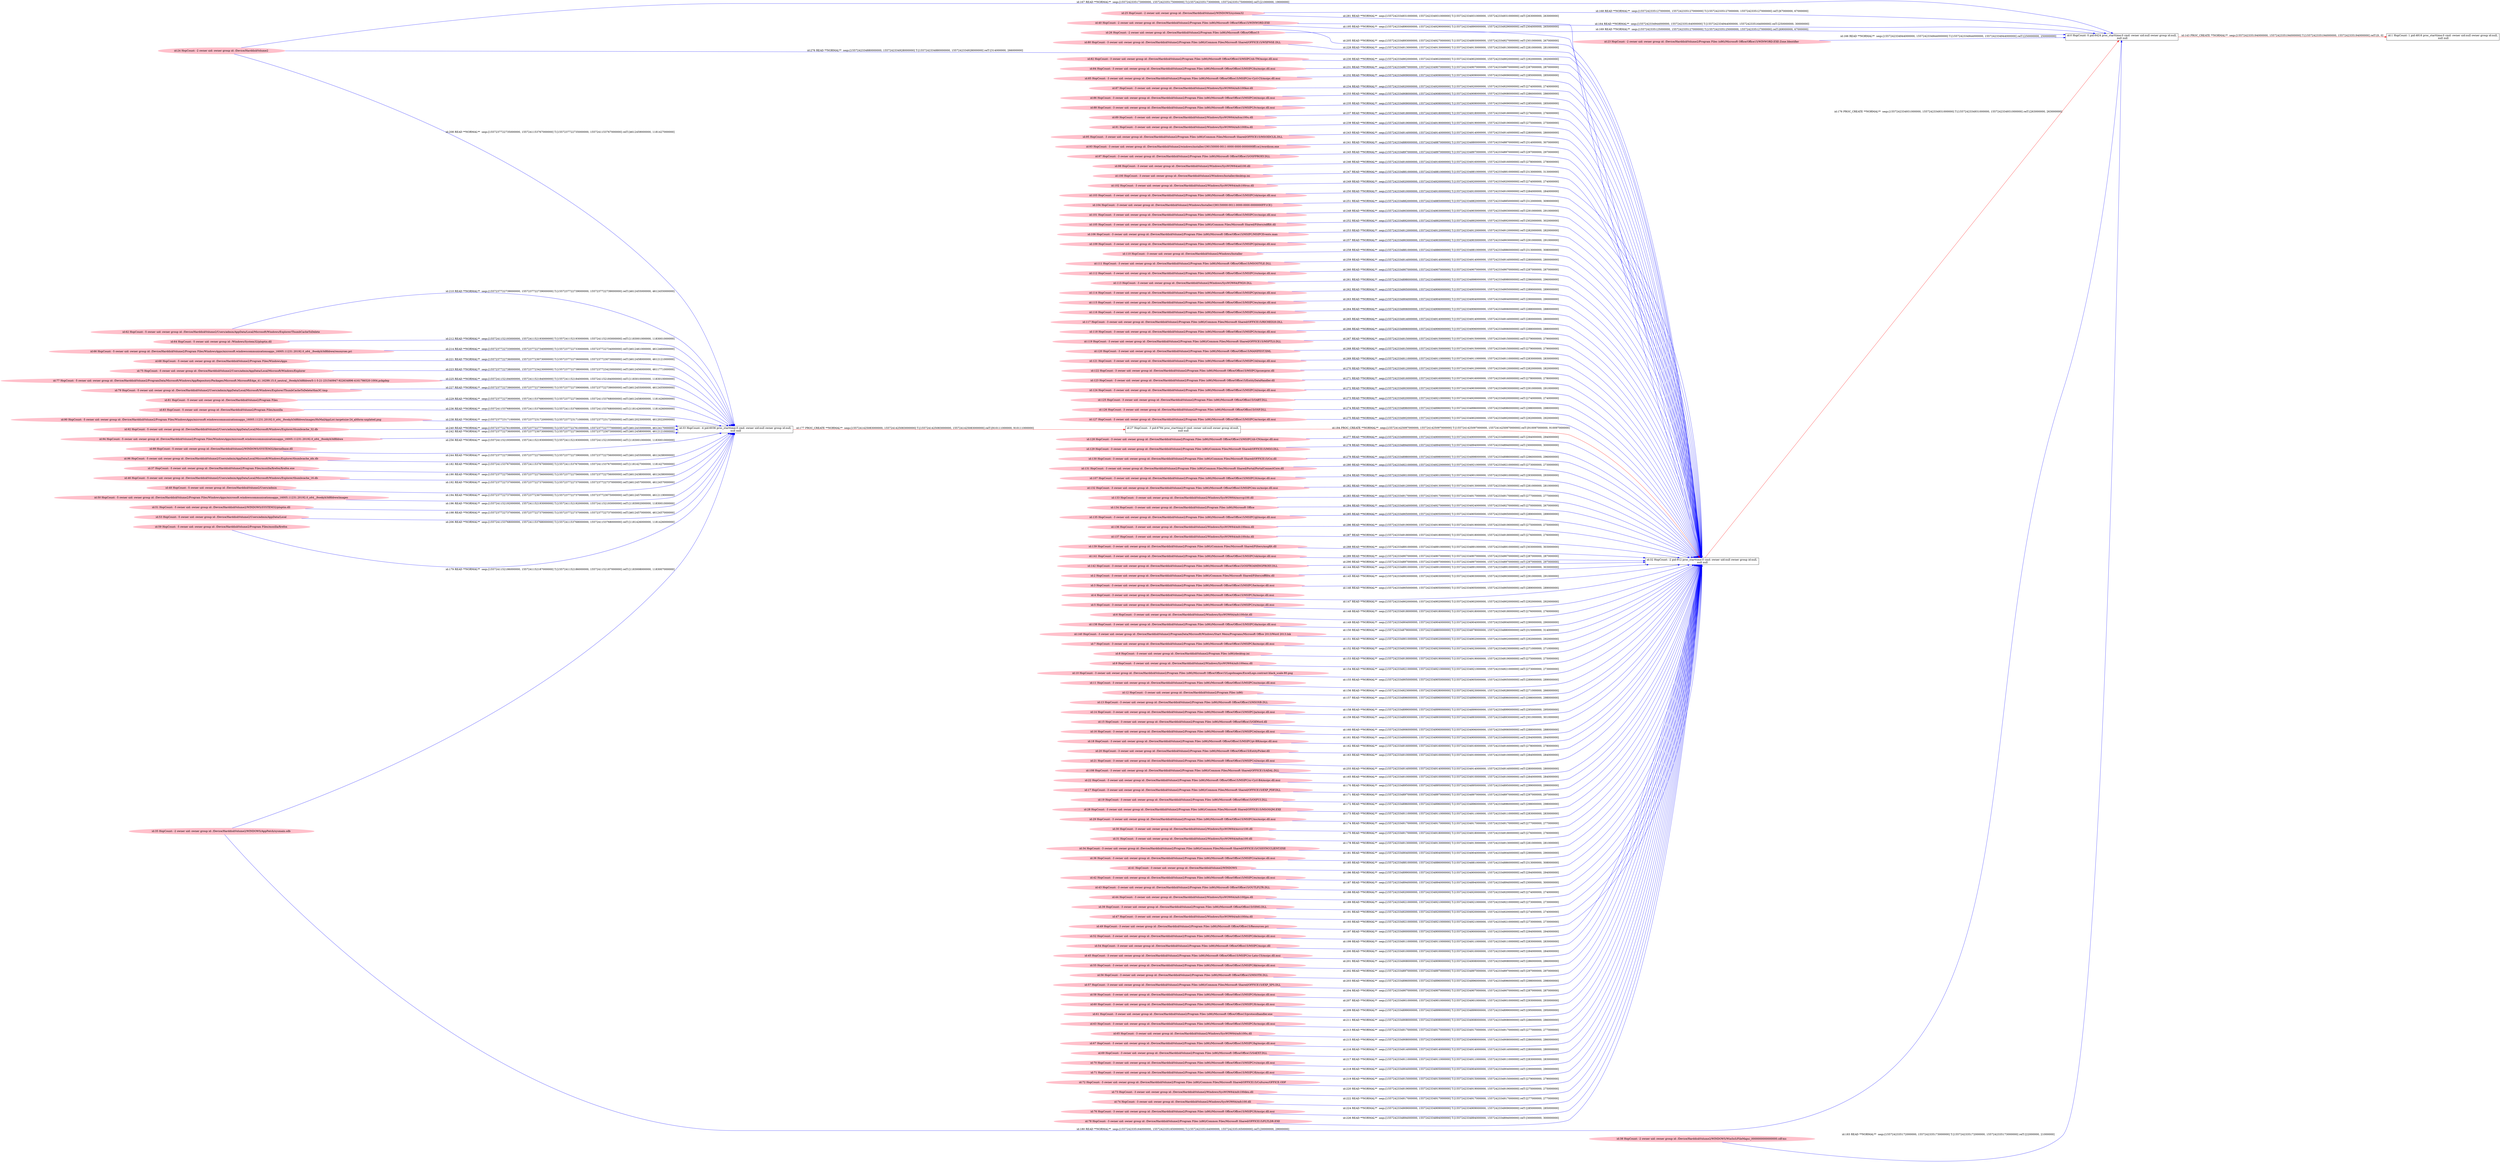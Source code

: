 digraph  {
rankdir=LR
"99"[color=pink,label="id:99 HopCount: -5 owner uid: owner group id: /Device/HarddiskVolume2/WINDOWS/SYSTEM32/kernelbase.dll ", shape=oval,style=filled];
"33"[color=black,label="id:33 HopCount: -4 pid:6036 proc_starttime:0 cmd: owner uid:null owner group id:null,\n null null", shape=box,style=solid];
"99" -> "33" [id=256,__obj="READ"color=blue,label="id:256 READ **NORMAL**  seqs:[1557241152193000000, 1557241152193000000] T:[1557241152193000000, 1557241152193000000] relT:[1183001000000, 1183001000000]",style=solid];
"109"[color=pink,label="id:109 HopCount: -3 owner uid: owner group id: /Device/HarddiskVolume2/Program Files (x86)/Microsoft Office/Office15/MSIPC/pl/msipc.dll.mui ", shape=oval,style=filled];
"32"[color=black,label="id:32 HopCount: -2 pid:912 proc_starttime:0 cmd: owner uid:null owner group id:null,\n null null", shape=box,style=solid];
"109" -> "32" [id=257,__obj="READ"color=blue,label="id:257 READ **NORMAL**  seqs:[1557242334903000000, 1557242334903000000] T:[1557242334903000000, 1557242334903000000] relT:[291000000, 291000000]",style=solid];
"110"[color=pink,label="id:110 HopCount: -3 owner uid: owner group id: /Device/HarddiskVolume2/Windows/Installer ", shape=oval,style=filled];
"110" -> "32" [id=258,__obj="READ"color=blue,label="id:258 READ **NORMAL**  seqs:[1557242334881000000, 1557242334886000000] T:[1557242334881000000, 1557242334886000000] relT:[313000000, 308000000]",style=solid];
"111"[color=pink,label="id:111 HopCount: -3 owner uid: owner group id: /Device/HarddiskVolume2/Program Files (x86)/Microsoft Office/Office15/MSOSTYLE.DLL ", shape=oval,style=filled];
"111" -> "32" [id=259,__obj="READ"color=blue,label="id:259 READ **NORMAL**  seqs:[1557242334914000000, 1557242334914000000] T:[1557242334914000000, 1557242334914000000] relT:[280000000, 280000000]",style=solid];
"112"[color=pink,label="id:112 HopCount: -3 owner uid: owner group id: /Device/HarddiskVolume2/Program Files (x86)/Microsoft Office/Office15/MSIPC/ro/msipc.dll.mui ", shape=oval,style=filled];
"112" -> "32" [id=260,__obj="READ"color=blue,label="id:260 READ **NORMAL**  seqs:[1557242334907000000, 1557242334907000000] T:[1557242334907000000, 1557242334907000000] relT:[287000000, 287000000]",style=solid];
"113"[color=pink,label="id:113 HopCount: -3 owner uid: owner group id: /Device/HarddiskVolume2/Windows/SysWOW64/FM20.DLL ", shape=oval,style=filled];
"113" -> "32" [id=261,__obj="READ"color=blue,label="id:261 READ **NORMAL**  seqs:[1557242334898000000, 1557242334898000000] T:[1557242334898000000, 1557242334898000000] relT:[296000000, 296000000]",style=solid];
"114"[color=pink,label="id:114 HopCount: -3 owner uid: owner group id: /Device/HarddiskVolume2/Program Files (x86)/Microsoft Office/Office15/MSIPC/pt/msipc.dll.mui ", shape=oval,style=filled];
"114" -> "32" [id=262,__obj="READ"color=blue,label="id:262 READ **NORMAL**  seqs:[1557242334905000000, 1557242334906000000] T:[1557242334905000000, 1557242334905000000] relT:[289000000, 289000000]",style=solid];
"115"[color=pink,label="id:115 HopCount: -3 owner uid: owner group id: /Device/HarddiskVolume2/Program Files (x86)/Microsoft Office/Office15/MSIPC/eu/msipc.dll.mui ", shape=oval,style=filled];
"115" -> "32" [id=263,__obj="READ"color=blue,label="id:263 READ **NORMAL**  seqs:[1557242334904000000, 1557242334904000000] T:[1557242334904000000, 1557242334904000000] relT:[290000000, 290000000]",style=solid];
"116"[color=pink,label="id:116 HopCount: -3 owner uid: owner group id: /Device/HarddiskVolume2/Program Files (x86)/Microsoft Office/Office15/MSIPC/cs/msipc.dll.mui ", shape=oval,style=filled];
"116" -> "32" [id=264,__obj="READ"color=blue,label="id:264 READ **NORMAL**  seqs:[1557242334906000000, 1557242334906000000] T:[1557242334906000000, 1557242334906000000] relT:[288000000, 288000000]",style=solid];
"117"[color=pink,label="id:117 HopCount: -3 owner uid: owner group id: /Device/HarddiskVolume2/Program Files (x86)/Common Files/Microsoft Shared/OFFICE15/RICHED20.DLL ", shape=oval,style=filled];
"117" -> "32" [id=265,__obj="READ"color=blue,label="id:265 READ **NORMAL**  seqs:[1557242334914000000, 1557242334914000000] T:[1557242334914000000, 1557242334914000000] relT:[280000000, 280000000]",style=solid];
"118"[color=pink,label="id:118 HopCount: -3 owner uid: owner group id: /Device/HarddiskVolume2/Program Files (x86)/Microsoft Office/Office15/MSIPC/tr/msipc.dll.mui ", shape=oval,style=filled];
"118" -> "32" [id=266,__obj="READ"color=blue,label="id:266 READ **NORMAL**  seqs:[1557242334906000000, 1557242334906000000] T:[1557242334906000000, 1557242334906000000] relT:[288000000, 288000000]",style=solid];
"119"[color=pink,label="id:119 HopCount: -3 owner uid: owner group id: /Device/HarddiskVolume2/Program Files (x86)/Common Files/Microsoft Shared/OFFICE15/MSPTLS.DLL ", shape=oval,style=filled];
"119" -> "32" [id=267,__obj="READ"color=blue,label="id:267 READ **NORMAL**  seqs:[1557242334915000000, 1557242334915000000] T:[1557242334915000000, 1557242334915000000] relT:[279000000, 279000000]",style=solid];
"120"[color=pink,label="id:120 HopCount: -3 owner uid: owner group id: /Device/HarddiskVolume2/Program Files (x86)/Microsoft Office/Office15/MANIFEST.XML ", shape=oval,style=filled];
"120" -> "32" [id=268,__obj="READ"color=blue,label="id:268 READ **NORMAL**  seqs:[1557242334915000000, 1557242334915000000] T:[1557242334915000000, 1557242334915000000] relT:[279000000, 279000000]",style=solid];
"121"[color=pink,label="id:121 HopCount: -3 owner uid: owner group id: /Device/HarddiskVolume2/Program Files (x86)/Microsoft Office/Office15/MSIPC/id/msipc.dll.mui ", shape=oval,style=filled];
"121" -> "32" [id=269,__obj="READ"color=blue,label="id:269 READ **NORMAL**  seqs:[1557242334911000000, 1557242334911000000] T:[1557242334911000000, 1557242334911000000] relT:[283000000, 283000000]",style=solid];
"122"[color=pink,label="id:122 HopCount: -3 owner uid: owner group id: /Device/HarddiskVolume2/Program Files (x86)/Microsoft Office/Office15/MSIPC/ipcsecproc.dll ", shape=oval,style=filled];
"122" -> "32" [id=270,__obj="READ"color=blue,label="id:270 READ **NORMAL**  seqs:[1557242334912000000, 1557242334912000000] T:[1557242334912000000, 1557242334912000000] relT:[282000000, 282000000]",style=solid];
"123"[color=pink,label="id:123 HopCount: -3 owner uid: owner group id: /Device/HarddiskVolume2/Program Files (x86)/Microsoft Office/Office15/EntityDataHandler.dll ", shape=oval,style=filled];
"123" -> "32" [id=271,__obj="READ"color=blue,label="id:271 READ **NORMAL**  seqs:[1557242334916000000, 1557242334916000000] T:[1557242334916000000, 1557242334916000000] relT:[278000000, 278000000]",style=solid];
"124"[color=pink,label="id:124 HopCount: -3 owner uid: owner group id: /Device/HarddiskVolume2/Program Files (x86)/Microsoft Office/Office15/MSIPC/nl/msipc.dll.mui ", shape=oval,style=filled];
"124" -> "32" [id=272,__obj="READ"color=blue,label="id:272 READ **NORMAL**  seqs:[1557242334903000000, 1557242334903000000] T:[1557242334903000000, 1557242334903000000] relT:[291000000, 291000000]",style=solid];
"125"[color=pink,label="id:125 HopCount: -3 owner uid: owner group id: /Device/HarddiskVolume2/Program Files (x86)/Microsoft Office/Office15/OART.DLL ", shape=oval,style=filled];
"125" -> "32" [id=273,__obj="READ"color=blue,label="id:273 READ **NORMAL**  seqs:[1557242334920000000, 1557242334921000000] T:[1557242334920000000, 1557242334920000000] relT:[274000000, 274000000]",style=solid];
"126"[color=pink,label="id:126 HopCount: -3 owner uid: owner group id: /Device/HarddiskVolume2/Program Files (x86)/Microsoft Office/Office15/OSF.DLL ", shape=oval,style=filled];
"126" -> "32" [id=274,__obj="READ"color=blue,label="id:274 READ **NORMAL**  seqs:[1557242334896000000, 1557242334896000000] T:[1557242334896000000, 1557242334896000000] relT:[298000000, 298000000]",style=solid];
"127"[color=pink,label="id:127 HopCount: -3 owner uid: owner group id: /Device/HarddiskVolume2/Program Files (x86)/Microsoft Office/Office15/MSIPC/ar/msipc.dll.mui ", shape=oval,style=filled];
"127" -> "32" [id=275,__obj="READ"color=blue,label="id:275 READ **NORMAL**  seqs:[1557242334902000000, 1557242334902000000] T:[1557242334902000000, 1557242334902000000] relT:[292000000, 292000000]",style=solid];
"24"[color=pink,label="id:24 HopCount: -2 owner uid: owner group id: /Device/HarddiskVolume2 ", shape=oval,style=filled];
"24" -> "32" [id=276,__obj="READ"color=blue,label="id:276 READ **NORMAL**  seqs:[1557242334880000000, 1557242334928000000] T:[1557242334880000000, 1557242334928000000] relT:[314000000, 266000000]",style=solid];
"128"[color=pink,label="id:128 HopCount: -3 owner uid: owner group id: /Device/HarddiskVolume2/Program Files (x86)/Microsoft Office/Office15/MSIPC/zh-CN/msipc.dll.mui ", shape=oval,style=filled];
"128" -> "32" [id=277,__obj="READ"color=blue,label="id:277 READ **NORMAL**  seqs:[1557242334900000000, 1557242334900000000] T:[1557242334900000000, 1557242334900000000] relT:[294000000, 294000000]",style=solid];
"129"[color=pink,label="id:129 HopCount: -3 owner uid: owner group id: /Device/HarddiskVolume2/Program Files (x86)/Common Files/Microsoft Shared/OFFICE15/MSO.DLL ", shape=oval,style=filled];
"129" -> "32" [id=278,__obj="READ"color=blue,label="id:278 READ **NORMAL**  seqs:[1557242334894000000, 1557242334894000000] T:[1557242334894000000, 1557242334894000000] relT:[300000000, 300000000]",style=solid];
"130"[color=pink,label="id:130 HopCount: -3 owner uid: owner group id: /Device/HarddiskVolume2/Program Files (x86)/Common Files/Microsoft Shared/OFFICE15/Csi.dll ", shape=oval,style=filled];
"130" -> "32" [id=279,__obj="READ"color=blue,label="id:279 READ **NORMAL**  seqs:[1557242334898000000, 1557242334898000000] T:[1557242334898000000, 1557242334898000000] relT:[296000000, 296000000]",style=solid];
"131"[color=pink,label="id:131 HopCount: -3 owner uid: owner group id: /Device/HarddiskVolume2/Program Files (x86)/Common Files/Microsoft Shared/Portal/PortalConnectCore.dll ", shape=oval,style=filled];
"131" -> "32" [id=280,__obj="READ"color=blue,label="id:280 READ **NORMAL**  seqs:[1557242334921000000, 1557242334922000000] T:[1557242334921000000, 1557242334921000000] relT:[273000000, 273000000]",style=solid];
"25"[color=pink,label="id:25 HopCount: -2 owner uid: owner group id: /Device/HarddiskVolume2/WINDOWS/system32 ", shape=oval,style=filled];
"25" -> "32" [id=281,__obj="READ"color=blue,label="id:281 READ **NORMAL**  seqs:[1557242334931000000, 1557242334931000000] T:[1557242334931000000, 1557242334931000000] relT:[263000000, 263000000]",style=solid];
"132"[color=pink,label="id:132 HopCount: -3 owner uid: owner group id: /Device/HarddiskVolume2/Program Files (x86)/Microsoft Office/Office15/MSIPC/en-us/msipc.dll.mui ", shape=oval,style=filled];
"132" -> "32" [id=282,__obj="READ"color=blue,label="id:282 READ **NORMAL**  seqs:[1557242334912000000, 1557242334913000000] T:[1557242334913000000, 1557242334913000000] relT:[281000000, 281000000]",style=solid];
"133"[color=pink,label="id:133 HopCount: -3 owner uid: owner group id: /Device/HarddiskVolume2/Windows/SysWOW64/msvcp100.dll ", shape=oval,style=filled];
"133" -> "32" [id=283,__obj="READ"color=blue,label="id:283 READ **NORMAL**  seqs:[1557242334917000000, 1557242334917000000] T:[1557242334917000000, 1557242334917000000] relT:[277000000, 277000000]",style=solid];
"134"[color=pink,label="id:134 HopCount: -3 owner uid: owner group id: /Device/HarddiskVolume2/Program Files (x86)/Microsoft Office ", shape=oval,style=filled];
"134" -> "32" [id=284,__obj="READ"color=blue,label="id:284 READ **NORMAL**  seqs:[1557242334924000000, 1557242334927000000] T:[1557242334924000000, 1557242334927000000] relT:[270000000, 267000000]",style=solid];
"135"[color=pink,label="id:135 HopCount: -3 owner uid: owner group id: /Device/HarddiskVolume2/Program Files (x86)/Microsoft Office/Office15/MSIPC/gl/msipc.dll.mui ", shape=oval,style=filled];
"135" -> "32" [id=285,__obj="READ"color=blue,label="id:285 READ **NORMAL**  seqs:[1557242334905000000, 1557242334905000000] T:[1557242334905000000, 1557242334905000000] relT:[289000000, 289000000]",style=solid];
"136"[color=pink,label="id:136 HopCount: -3 owner uid: owner group id: /Device/HarddiskVolume2/Windows/SysWOW64/mfc100esn.dll ", shape=oval,style=filled];
"136" -> "32" [id=286,__obj="READ"color=blue,label="id:286 READ **NORMAL**  seqs:[1557242334919000000, 1557242334919000000] T:[1557242334919000000, 1557242334919000000] relT:[275000000, 275000000]",style=solid];
"137"[color=pink,label="id:137 HopCount: -3 owner uid: owner group id: /Device/HarddiskVolume2/Windows/SysWOW64/mfc100chs.dll ", shape=oval,style=filled];
"137" -> "32" [id=287,__obj="READ"color=blue,label="id:287 READ **NORMAL**  seqs:[1557242334918000000, 1557242334918000000] T:[1557242334918000000, 1557242334918000000] relT:[276000000, 276000000]",style=solid];
"139"[color=pink,label="id:139 HopCount: -3 owner uid: owner group id: /Device/HarddiskVolume2/Program Files (x86)/Common Files/Microsoft Shared/Filters/msgfilt.dll ", shape=oval,style=filled];
"139" -> "32" [id=288,__obj="READ"color=blue,label="id:288 READ **NORMAL**  seqs:[1557242334891000000, 1557242334891000000] T:[1557242334891000000, 1557242334891000000] relT:[303000000, 303000000]",style=solid];
"141"[color=pink,label="id:141 HopCount: -3 owner uid: owner group id: /Device/HarddiskVolume2/Program Files (x86)/Microsoft Office/Office15/MSIPC/uk/msipc.dll.mui ", shape=oval,style=filled];
"141" -> "32" [id=289,__obj="READ"color=blue,label="id:289 READ **NORMAL**  seqs:[1557242334907000000, 1557242334907000000] T:[1557242334907000000, 1557242334907000000] relT:[287000000, 287000000]",style=solid];
"142"[color=pink,label="id:142 HopCount: -3 owner uid: owner group id: /Device/HarddiskVolume2/Program Files (x86)/Microsoft Office/Office15/OSFROAMINGPROXY.DLL ", shape=oval,style=filled];
"142" -> "32" [id=290,__obj="READ"color=blue,label="id:290 READ **NORMAL**  seqs:[1557242334897000000, 1557242334897000000] T:[1557242334897000000, 1557242334897000000] relT:[297000000, 297000000]",style=solid];
"0"[color=black,label="id:0 HopCount: 0 pid:6424 proc_starttime:0 cmd: owner uid:null owner group id:null,\n null null", shape=box,style=solid];
"1"[color=black,label="id:1 HopCount: 1 pid:4816 proc_starttime:0 cmd: owner uid:null owner group id:null,\n null null", shape=box,style=solid];
"0" -> "1" [id=143,__obj="PROC_CREATE"color=red,label="id:143 PROC_CREATE **NORMAL**  seqs:[1557242335194000000, 1557242335194000000] T:[1557242335194000000, 1557242335194000000] relT:[0, 0]",style=solid];
"2"[color=pink,label="id:2 HopCount: -3 owner uid: owner group id: /Device/HarddiskVolume2/Program Files (x86)/Common Files/Microsoft Shared/Filters/offfiltx.dll ", shape=oval,style=filled];
"2" -> "32" [id=144,__obj="READ"color=blue,label="id:144 READ **NORMAL**  seqs:[1557242334891000000, 1557242334891000000] T:[1557242334891000000, 1557242334891000000] relT:[303000000, 303000000]",style=solid];
"3"[color=pink,label="id:3 HopCount: -3 owner uid: owner group id: /Device/HarddiskVolume2/Program Files (x86)/Microsoft Office/Office15/MSIPC/he/msipc.dll.mui ", shape=oval,style=filled];
"3" -> "32" [id=145,__obj="READ"color=blue,label="id:145 READ **NORMAL**  seqs:[1557242334903000000, 1557242334903000000] T:[1557242334903000000, 1557242334903000000] relT:[291000000, 291000000]",style=solid];
"4"[color=pink,label="id:4 HopCount: -3 owner uid: owner group id: /Device/HarddiskVolume2/Program Files (x86)/Microsoft Office/Office15/MSIPC/hi/msipc.dll.mui ", shape=oval,style=filled];
"4" -> "32" [id=146,__obj="READ"color=blue,label="id:146 READ **NORMAL**  seqs:[1557242334905000000, 1557242334905000000] T:[1557242334905000000, 1557242334905000000] relT:[289000000, 289000000]",style=solid];
"5"[color=pink,label="id:5 HopCount: -3 owner uid: owner group id: /Device/HarddiskVolume2/Program Files (x86)/Microsoft Office/Office15/MSIPC/ru/msipc.dll.mui ", shape=oval,style=filled];
"5" -> "32" [id=147,__obj="READ"color=blue,label="id:147 READ **NORMAL**  seqs:[1557242334902000000, 1557242334902000000] T:[1557242334902000000, 1557242334902000000] relT:[292000000, 292000000]",style=solid];
"6"[color=pink,label="id:6 HopCount: -3 owner uid: owner group id: /Device/HarddiskVolume2/Windows/SysWOW64/mfc100cht.dll ", shape=oval,style=filled];
"6" -> "32" [id=148,__obj="READ"color=blue,label="id:148 READ **NORMAL**  seqs:[1557242334918000000, 1557242334918000000] T:[1557242334918000000, 1557242334918000000] relT:[276000000, 276000000]",style=solid];
"138"[color=pink,label="id:138 HopCount: -3 owner uid: owner group id: /Device/HarddiskVolume2/Program Files (x86)/Microsoft Office/Office15/MSIPC/da/msipc.dll.mui ", shape=oval,style=filled];
"138" -> "32" [id=149,__obj="READ"color=blue,label="id:149 READ **NORMAL**  seqs:[1557242334904000000, 1557242334904000000] T:[1557242334904000000, 1557242334904000000] relT:[290000000, 290000000]",style=solid];
"140"[color=pink,label="id:140 HopCount: -3 owner uid: owner group id: /Device/HarddiskVolume2/ProgramData/Microsoft/Windows/Start Menu/Programs/Microsoft Office 2013/Word 2013.lnk ", shape=oval,style=filled];
"140" -> "32" [id=150,__obj="READ"color=blue,label="id:150 READ **NORMAL**  seqs:[1557242334879000000, 1557242334880000000] T:[1557242334879000000, 1557242334880000000] relT:[315000000, 314000000]",style=solid];
"7"[color=pink,label="id:7 HopCount: -3 owner uid: owner group id: /Device/HarddiskVolume2/Program Files (x86)/Microsoft Office/Office15/MSIPC/ko/msipc.dll.mui ", shape=oval,style=filled];
"7" -> "32" [id=151,__obj="READ"color=blue,label="id:151 READ **NORMAL**  seqs:[1557242334901000000, 1557242334902000000] T:[1557242334902000000, 1557242334902000000] relT:[292000000, 292000000]",style=solid];
"8"[color=pink,label="id:8 HopCount: -3 owner uid: owner group id: /Device/HarddiskVolume2/Program Files (x86)/desktop.ini ", shape=oval,style=filled];
"8" -> "32" [id=152,__obj="READ"color=blue,label="id:152 READ **NORMAL**  seqs:[1557242334923000000, 1557242334923000000] T:[1557242334923000000, 1557242334923000000] relT:[271000000, 271000000]",style=solid];
"9"[color=pink,label="id:9 HopCount: -3 owner uid: owner group id: /Device/HarddiskVolume2/Windows/SysWOW64/mfc100enu.dll ", shape=oval,style=filled];
"9" -> "32" [id=153,__obj="READ"color=blue,label="id:153 READ **NORMAL**  seqs:[1557242334918000000, 1557242334919000000] T:[1557242334919000000, 1557242334919000000] relT:[275000000, 275000000]",style=solid];
"10"[color=pink,label="id:10 HopCount: -3 owner uid: owner group id: /Device/HarddiskVolume2/Program Files (x86)/Microsoft Office/Office15/LogoImages/ExcelLogo.contrast-black_scale-80.png ", shape=oval,style=filled];
"10" -> "32" [id=154,__obj="READ"color=blue,label="id:154 READ **NORMAL**  seqs:[1557242334921000000, 1557242334921000000] T:[1557242334921000000, 1557242334921000000] relT:[273000000, 273000000]",style=solid];
"11"[color=pink,label="id:11 HopCount: -3 owner uid: owner group id: /Device/HarddiskVolume2/Program Files (x86)/Microsoft Office/Office15/MSIPC/no/msipc.dll.mui ", shape=oval,style=filled];
"11" -> "32" [id=155,__obj="READ"color=blue,label="id:155 READ **NORMAL**  seqs:[1557242334905000000, 1557242334905000000] T:[1557242334905000000, 1557242334905000000] relT:[289000000, 289000000]",style=solid];
"12"[color=pink,label="id:12 HopCount: -3 owner uid: owner group id: /Device/HarddiskVolume2/Program Files (x86) ", shape=oval,style=filled];
"12" -> "32" [id=156,__obj="READ"color=blue,label="id:156 READ **NORMAL**  seqs:[1557242334923000000, 1557242334928000000] T:[1557242334923000000, 1557242334928000000] relT:[271000000, 266000000]",style=solid];
"13"[color=pink,label="id:13 HopCount: -3 owner uid: owner group id: /Device/HarddiskVolume2/Program Files (x86)/Microsoft Office/Office15/MSOSB.DLL ", shape=oval,style=filled];
"13" -> "32" [id=157,__obj="READ"color=blue,label="id:157 READ **NORMAL**  seqs:[1557242334896000000, 1557242334896000000] T:[1557242334896000000, 1557242334896000000] relT:[298000000, 298000000]",style=solid];
"14"[color=pink,label="id:14 HopCount: -3 owner uid: owner group id: /Device/HarddiskVolume2/Program Files (x86)/Microsoft Office/Office15/MSIPC/ja/msipc.dll.mui ", shape=oval,style=filled];
"14" -> "32" [id=158,__obj="READ"color=blue,label="id:158 READ **NORMAL**  seqs:[1557242334899000000, 1557242334899000000] T:[1557242334899000000, 1557242334899000000] relT:[295000000, 295000000]",style=solid];
"15"[color=pink,label="id:15 HopCount: -3 owner uid: owner group id: /Device/HarddiskVolume2/Program Files (x86)/Microsoft Office/Office15/GKWord.dll ", shape=oval,style=filled];
"15" -> "32" [id=159,__obj="READ"color=blue,label="id:159 READ **NORMAL**  seqs:[1557242334893000000, 1557242334893000000] T:[1557242334893000000, 1557242334893000000] relT:[301000000, 301000000]",style=solid];
"16"[color=pink,label="id:16 HopCount: -3 owner uid: owner group id: /Device/HarddiskVolume2/Program Files (x86)/Microsoft Office/Office15/MSIPC/el/msipc.dll.mui ", shape=oval,style=filled];
"16" -> "32" [id=160,__obj="READ"color=blue,label="id:160 READ **NORMAL**  seqs:[1557242334906000000, 1557242334906000000] T:[1557242334906000000, 1557242334906000000] relT:[288000000, 288000000]",style=solid];
"18"[color=pink,label="id:18 HopCount: -3 owner uid: owner group id: /Device/HarddiskVolume2/Program Files (x86)/Microsoft Office/Office15/MSIPC/pt-BR/msipc.dll.mui ", shape=oval,style=filled];
"18" -> "32" [id=161,__obj="READ"color=blue,label="id:161 READ **NORMAL**  seqs:[1557242334900000000, 1557242334900000000] T:[1557242334900000000, 1557242334900000000] relT:[294000000, 294000000]",style=solid];
"20"[color=pink,label="id:20 HopCount: -3 owner uid: owner group id: /Device/HarddiskVolume2/Program Files (x86)/Microsoft Office/Office15/EntityPicker.dll ", shape=oval,style=filled];
"20" -> "32" [id=162,__obj="READ"color=blue,label="id:162 READ **NORMAL**  seqs:[1557242334916000000, 1557242334916000000] T:[1557242334916000000, 1557242334916000000] relT:[278000000, 278000000]",style=solid];
"21"[color=pink,label="id:21 HopCount: -3 owner uid: owner group id: /Device/HarddiskVolume2/Program Files (x86)/Microsoft Office/Office15/MSIPC/sl/msipc.dll.mui ", shape=oval,style=filled];
"21" -> "32" [id=163,__obj="READ"color=blue,label="id:163 READ **NORMAL**  seqs:[1557242334910000000, 1557242334910000000] T:[1557242334910000000, 1557242334910000000] relT:[284000000, 284000000]",style=solid];
"40"[color=pink,label="id:40 HopCount: -2 owner uid: owner group id: /Device/HarddiskVolume2/Program Files (x86)/Microsoft Office/Office15/WINWORD.EXE ", shape=oval,style=filled];
"40" -> "0" [id=164,__obj="READ"color=blue,label="id:164 READ **NORMAL**  seqs:[1557242334944000000, 1557242335164000000] T:[1557242334944000000, 1557242335164000000] relT:[250000000, 30000000]",style=solid];
"22"[color=pink,label="id:22 HopCount: -3 owner uid: owner group id: /Device/HarddiskVolume2/Program Files (x86)/Microsoft Office/Office15/MSIPC/sr-Cyrl-BA/msipc.dll.mui ", shape=oval,style=filled];
"22" -> "32" [id=165,__obj="READ"color=blue,label="id:165 READ **NORMAL**  seqs:[1557242334910000000, 1557242334910000000] T:[1557242334910000000, 1557242334910000000] relT:[284000000, 284000000]",style=solid];
"23"[color=pink,label="id:23 HopCount: -2 owner uid: owner group id: /Device/HarddiskVolume2/Program Files (x86)/Microsoft Office/Office15/WINWORD.EXE:Zone.Identifier ", shape=oval,style=filled];
"23" -> "0" [id=166,__obj="READ"color=blue,label="id:166 READ **NORMAL**  seqs:[1557242334944000000, 1557242334944000000] T:[1557242334944000000, 1557242334944000000] relT:[250000000, 250000000]",style=solid];
"24" -> "0" [id=167,__obj="READ"color=blue,label="id:167 READ **NORMAL**  seqs:[1557242335173000000, 1557242335175000000] T:[1557242335173000000, 1557242335175000000] relT:[21000000, 19000000]",style=solid];
"25" -> "0" [id=168,__obj="READ"color=blue,label="id:168 READ **NORMAL**  seqs:[1557242335127000000, 1557242335127000000] T:[1557242335127000000, 1557242335127000000] relT:[67000000, 67000000]",style=solid];
"26"[color=pink,label="id:26 HopCount: -2 owner uid: owner group id: /Device/HarddiskVolume2/Program Files (x86)/Microsoft Office/Office15 ", shape=oval,style=filled];
"26" -> "0" [id=169,__obj="READ"color=blue,label="id:169 READ **NORMAL**  seqs:[1557242335125000000, 1557242335127000000] T:[1557242335125000000, 1557242335127000000] relT:[69000000, 67000000]",style=solid];
"17"[color=pink,label="id:17 HopCount: -3 owner uid: owner group id: /Device/HarddiskVolume2/Program Files (x86)/Common Files/Microsoft Shared/OFFICE15/EXP_PDF.DLL ", shape=oval,style=filled];
"17" -> "32" [id=170,__obj="READ"color=blue,label="id:170 READ **NORMAL**  seqs:[1557242334895000000, 1557242334895000000] T:[1557242334895000000, 1557242334895000000] relT:[299000000, 299000000]",style=solid];
"19"[color=pink,label="id:19 HopCount: -3 owner uid: owner group id: /Device/HarddiskVolume2/Program Files (x86)/Microsoft Office/Office15/OSFUI.DLL ", shape=oval,style=filled];
"19" -> "32" [id=171,__obj="READ"color=blue,label="id:171 READ **NORMAL**  seqs:[1557242334897000000, 1557242334897000000] T:[1557242334897000000, 1557242334897000000] relT:[297000000, 297000000]",style=solid];
"28"[color=pink,label="id:28 HopCount: -3 owner uid: owner group id: /Device/HarddiskVolume2/Program Files (x86)/Common Files/Microsoft Shared/OFFICE15/MSOSQM.EXE ", shape=oval,style=filled];
"28" -> "32" [id=172,__obj="READ"color=blue,label="id:172 READ **NORMAL**  seqs:[1557242334896000000, 1557242334896000000] T:[1557242334896000000, 1557242334896000000] relT:[298000000, 298000000]",style=solid];
"29"[color=pink,label="id:29 HopCount: -3 owner uid: owner group id: /Device/HarddiskVolume2/Program Files (x86)/Microsoft Office/Office15/MSIPC/ms/msipc.dll.mui ", shape=oval,style=filled];
"29" -> "32" [id=173,__obj="READ"color=blue,label="id:173 READ **NORMAL**  seqs:[1557242334911000000, 1557242334911000000] T:[1557242334911000000, 1557242334911000000] relT:[283000000, 283000000]",style=solid];
"30"[color=pink,label="id:30 HopCount: -3 owner uid: owner group id: /Device/HarddiskVolume2/Windows/SysWOW64/msvcr100.dll ", shape=oval,style=filled];
"30" -> "32" [id=174,__obj="READ"color=blue,label="id:174 READ **NORMAL**  seqs:[1557242334917000000, 1557242334917000000] T:[1557242334917000000, 1557242334917000000] relT:[277000000, 277000000]",style=solid];
"31"[color=pink,label="id:31 HopCount: -3 owner uid: owner group id: /Device/HarddiskVolume2/Windows/SysWOW64/mfcm100.dll ", shape=oval,style=filled];
"31" -> "32" [id=175,__obj="READ"color=blue,label="id:175 READ **NORMAL**  seqs:[1557242334917000000, 1557242334918000000] T:[1557242334918000000, 1557242334918000000] relT:[276000000, 276000000]",style=solid];
"32" -> "0" [id=176,__obj="PROC_CREATE"color=red,label="id:176 PROC_CREATE **NORMAL**  seqs:[1557242334931000000, 1557242334931000000] T:[1557242334931000000, 1557242334931000000] relT:[263000000, 263000000]",style=solid];
"27"[color=black,label="id:27 HopCount: -3 pid:6784 proc_starttime:0 cmd: owner uid:null owner group id:null,\n null null", shape=box,style=solid];
"33" -> "27" [id=177,__obj="PROC_CREATE"color=red,label="id:177 PROC_CREATE **NORMAL**  seqs:[1557241425083000000, 1557241425083000000] T:[1557241425083000000, 1557241425083000000] relT:[910111000000, 910111000000]",style=solid];
"34"[color=pink,label="id:34 HopCount: -3 owner uid: owner group id: /Device/HarddiskVolume2/Program Files (x86)/Common Files/Microsoft Shared/OFFICE15/CSISYNCCLIENT.EXE ", shape=oval,style=filled];
"34" -> "32" [id=178,__obj="READ"color=blue,label="id:178 READ **NORMAL**  seqs:[1557242334913000000, 1557242334913000000] T:[1557242334913000000, 1557242334913000000] relT:[281000000, 281000000]",style=solid];
"35"[color=pink,label="id:35 HopCount: -2 owner uid: owner group id: /Device/HarddiskVolume2/WINDOWS/AppPatch/sysmain.sdb ", shape=oval,style=filled];
"35" -> "33" [id=179,__obj="READ"color=blue,label="id:179 READ **NORMAL**  seqs:[1557241152186000000, 1557241152187000000] T:[1557241152186000000, 1557241152187000000] relT:[1183008000000, 1183007000000]",style=solid];
"35" -> "0" [id=180,__obj="READ"color=blue,label="id:180 READ **NORMAL**  seqs:[1557242335164000000, 1557242335165000000] T:[1557242335164000000, 1557242335165000000] relT:[30000000, 29000000]",style=solid];
"36"[color=pink,label="id:36 HopCount: -3 owner uid: owner group id: /Device/HarddiskVolume2/Program Files (x86)/Microsoft Office/Office15/MSIPC/ca/msipc.dll.mui ", shape=oval,style=filled];
"36" -> "32" [id=181,__obj="READ"color=blue,label="id:181 READ **NORMAL**  seqs:[1557242334904000000, 1557242334904000000] T:[1557242334904000000, 1557242334904000000] relT:[290000000, 290000000]",style=solid];
"37"[color=pink,label="id:37 HopCount: -5 owner uid: owner group id: /Device/HarddiskVolume2/Program Files/mozilla/firefox/firefox.exe ", shape=oval,style=filled];
"37" -> "33" [id=182,__obj="READ"color=blue,label="id:182 READ **NORMAL**  seqs:[1557241153767000000, 1557241153767000000] T:[1557241153767000000, 1557241153767000000] relT:[1181427000000, 1181427000000]",style=solid];
"38"[color=pink,label="id:38 HopCount: -2 owner uid: owner group id: /Device/HarddiskVolume2/WINDOWS/WinSxS/FileMaps/_0000000000000000.cdf-ms ", shape=oval,style=filled];
"38" -> "0" [id=183,__obj="READ"color=blue,label="id:183 READ **NORMAL**  seqs:[1557242335172000000, 1557242335173000000] T:[1557242335172000000, 1557242335173000000] relT:[22000000, 21000000]",style=solid];
"27" -> "32" [id=184,__obj="PROC_CREATE"color=red,label="id:184 PROC_CREATE **NORMAL**  seqs:[1557241425097000000, 1557241425097000000] T:[1557241425097000000, 1557241425097000000] relT:[910097000000, 910097000000]",style=solid];
"41"[color=pink,label="id:41 HopCount: -3 owner uid: owner group id: /Device/HarddiskVolume2/WINDOWS ", shape=oval,style=filled];
"41" -> "32" [id=185,__obj="READ"color=blue,label="id:185 READ **NORMAL**  seqs:[1557242334881000000, 1557242334886000000] T:[1557242334881000000, 1557242334886000000] relT:[313000000, 308000000]",style=solid];
"42"[color=pink,label="id:42 HopCount: -3 owner uid: owner group id: /Device/HarddiskVolume2/Program Files (x86)/Microsoft Office/Office15/MSIPC/es/msipc.dll.mui ", shape=oval,style=filled];
"42" -> "32" [id=186,__obj="READ"color=blue,label="id:186 READ **NORMAL**  seqs:[1557242334899000000, 1557242334900000000] T:[1557242334900000000, 1557242334900000000] relT:[294000000, 294000000]",style=solid];
"43"[color=pink,label="id:43 HopCount: -3 owner uid: owner group id: /Device/HarddiskVolume2/Program Files (x86)/Microsoft Office/Office15/OUTLFLTR.DLL ", shape=oval,style=filled];
"43" -> "32" [id=187,__obj="READ"color=blue,label="id:187 READ **NORMAL**  seqs:[1557242334894000000, 1557242334894000000] T:[1557242334894000000, 1557242334894000000] relT:[300000000, 300000000]",style=solid];
"44"[color=pink,label="id:44 HopCount: -3 owner uid: owner group id: /Device/HarddiskVolume2/Windows/SysWOW64/mfc100jpn.dll ", shape=oval,style=filled];
"44" -> "32" [id=188,__obj="READ"color=blue,label="id:188 READ **NORMAL**  seqs:[1557242334920000000, 1557242334920000000] T:[1557242334920000000, 1557242334920000000] relT:[274000000, 274000000]",style=solid];
"39"[color=pink,label="id:39 HopCount: -3 owner uid: owner group id: /Device/HarddiskVolume2/Program Files (x86)/Microsoft Office/Office15/OIMG.DLL ", shape=oval,style=filled];
"39" -> "32" [id=189,__obj="READ"color=blue,label="id:189 READ **NORMAL**  seqs:[1557242334921000000, 1557242334921000000] T:[1557242334921000000, 1557242334921000000] relT:[273000000, 273000000]",style=solid];
"46"[color=pink,label="id:46 HopCount: -5 owner uid: owner group id: /Device/HarddiskVolume2/Users/admin/AppData/Local/Microsoft/Windows/Explorer/thumbcache_16.db ", shape=oval,style=filled];
"46" -> "33" [id=190,__obj="READ"color=blue,label="id:190 READ **NORMAL**  seqs:[1557237722756000000, 1557237722756000000] T:[1557237722756000000, 1557237722756000000] relT:[4612438000000, 4612438000000]",style=solid];
"47"[color=pink,label="id:47 HopCount: -3 owner uid: owner group id: /Device/HarddiskVolume2/Windows/SysWOW64/mfc100ita.dll ", shape=oval,style=filled];
"47" -> "32" [id=191,__obj="READ"color=blue,label="id:191 READ **NORMAL**  seqs:[1557242334920000000, 1557242334920000000] T:[1557242334920000000, 1557242334920000000] relT:[274000000, 274000000]",style=solid];
"48"[color=pink,label="id:48 HopCount: -5 owner uid: owner group id: /Device/HarddiskVolume2/Users/admin ", shape=oval,style=filled];
"48" -> "33" [id=192,__obj="READ"color=blue,label="id:192 READ **NORMAL**  seqs:[1557237722737000000, 1557237722737000000] T:[1557237722737000000, 1557237722737000000] relT:[4612457000000, 4612457000000]",style=solid];
"49"[color=pink,label="id:49 HopCount: -3 owner uid: owner group id: /Device/HarddiskVolume2/Program Files (x86)/Microsoft Office/Office15/Resources.pri ", shape=oval,style=filled];
"49" -> "32" [id=193,__obj="READ"color=blue,label="id:193 READ **NORMAL**  seqs:[1557242334921000000, 1557242334921000000] T:[1557242334921000000, 1557242334921000000] relT:[273000000, 273000000]",style=solid];
"50"[color=pink,label="id:50 HopCount: -5 owner uid: owner group id: /Device/HarddiskVolume2/Program Files/WindowsApps/microsoft.windowscommunicationsapps_16005.11231.20192.0_x64__8wekyb3d8bbwe/images ", shape=oval,style=filled];
"50" -> "33" [id=194,__obj="READ"color=blue,label="id:194 READ **NORMAL**  seqs:[1557237722737000000, 1557237723075000000] T:[1557237722737000000, 1557237723075000000] relT:[4612457000000, 4612119000000]",style=solid];
"40" -> "32" [id=195,__obj="READ"color=blue,label="id:195 READ **NORMAL**  seqs:[1557242334890000000, 1557242334929000000] T:[1557242334890000000, 1557242334929000000] relT:[304000000, 265000000]",style=solid];
"51"[color=pink,label="id:51 HopCount: -5 owner uid: owner group id: /Device/HarddiskVolume2/WINDOWS/SYSTEM32/ploptin.dll ", shape=oval,style=filled];
"51" -> "33" [id=196,__obj="READ"color=blue,label="id:196 READ **NORMAL**  seqs:[1557241152192000000, 1557241152193000000] T:[1557241152192000000, 1557241152193000000] relT:[1183002000000, 1183001000000]",style=solid];
"52"[color=pink,label="id:52 HopCount: -3 owner uid: owner group id: /Device/HarddiskVolume2/Program Files (x86)/Microsoft Office/Office15/MSIPC/de/msipc.dll.mui ", shape=oval,style=filled];
"52" -> "32" [id=197,__obj="READ"color=blue,label="id:197 READ **NORMAL**  seqs:[1557242334900000000, 1557242334900000000] T:[1557242334900000000, 1557242334900000000] relT:[294000000, 294000000]",style=solid];
"53"[color=pink,label="id:53 HopCount: -5 owner uid: owner group id: /Device/HarddiskVolume2/Users/admin/AppData/Local ", shape=oval,style=filled];
"53" -> "33" [id=198,__obj="READ"color=blue,label="id:198 READ **NORMAL**  seqs:[1557237722737000000, 1557237722737000000] T:[1557237722737000000, 1557237722737000000] relT:[4612457000000, 4612457000000]",style=solid];
"54"[color=pink,label="id:54 HopCount: -3 owner uid: owner group id: /Device/HarddiskVolume2/Program Files (x86)/Microsoft Office/Office15/MSIPC/msipc.dll ", shape=oval,style=filled];
"54" -> "32" [id=199,__obj="READ"color=blue,label="id:199 READ **NORMAL**  seqs:[1557242334911000000, 1557242334911000000] T:[1557242334911000000, 1557242334911000000] relT:[283000000, 283000000]",style=solid];
"45"[color=pink,label="id:45 HopCount: -3 owner uid: owner group id: /Device/HarddiskVolume2/Program Files (x86)/Microsoft Office/Office15/MSIPC/sr-Latn-CS/msipc.dll.mui ", shape=oval,style=filled];
"45" -> "32" [id=200,__obj="READ"color=blue,label="id:200 READ **NORMAL**  seqs:[1557242334910000000, 1557242334910000000] T:[1557242334910000000, 1557242334910000000] relT:[284000000, 284000000]",style=solid];
"55"[color=pink,label="id:55 HopCount: -3 owner uid: owner group id: /Device/HarddiskVolume2/Program Files (x86)/Microsoft Office/Office15/MSIPC/kk/msipc.dll.mui ", shape=oval,style=filled];
"55" -> "32" [id=201,__obj="READ"color=blue,label="id:201 READ **NORMAL**  seqs:[1557242334908000000, 1557242334909000000] T:[1557242334908000000, 1557242334908000000] relT:[286000000, 286000000]",style=solid];
"56"[color=pink,label="id:56 HopCount: -3 owner uid: owner group id: /Device/HarddiskVolume2/Program Files (x86)/Microsoft Office/Office15/MSOTH.DLL ", shape=oval,style=filled];
"56" -> "32" [id=202,__obj="READ"color=blue,label="id:202 READ **NORMAL**  seqs:[1557242334897000000, 1557242334897000000] T:[1557242334897000000, 1557242334897000000] relT:[297000000, 297000000]",style=solid];
"57"[color=pink,label="id:57 HopCount: -3 owner uid: owner group id: /Device/HarddiskVolume2/Program Files (x86)/Common Files/Microsoft Shared/OFFICE15/EXP_XPS.DLL ", shape=oval,style=filled];
"57" -> "32" [id=203,__obj="READ"color=blue,label="id:203 READ **NORMAL**  seqs:[1557242334896000000, 1557242334896000000] T:[1557242334896000000, 1557242334896000000] relT:[298000000, 298000000]",style=solid];
"58"[color=pink,label="id:58 HopCount: -3 owner uid: owner group id: /Device/HarddiskVolume2/Program Files (x86)/Microsoft Office/Office15/MSIPC/th/msipc.dll.mui ", shape=oval,style=filled];
"58" -> "32" [id=204,__obj="READ"color=blue,label="id:204 READ **NORMAL**  seqs:[1557242334907000000, 1557242334907000000] T:[1557242334907000000, 1557242334907000000] relT:[287000000, 287000000]",style=solid];
"26" -> "32" [id=205,__obj="READ"color=blue,label="id:205 READ **NORMAL**  seqs:[1557242334893000000, 1557242334927000000] T:[1557242334893000000, 1557242334927000000] relT:[301000000, 267000000]",style=solid];
"59"[color=pink,label="id:59 HopCount: -5 owner uid: owner group id: /Device/HarddiskVolume2/Program Files/mozilla/firefox ", shape=oval,style=filled];
"59" -> "33" [id=206,__obj="READ"color=blue,label="id:206 READ **NORMAL**  seqs:[1557241153768000000, 1557241153768000000] T:[1557241153768000000, 1557241153768000000] relT:[1181426000000, 1181426000000]",style=solid];
"60"[color=pink,label="id:60 HopCount: -3 owner uid: owner group id: /Device/HarddiskVolume2/Program Files (x86)/Microsoft Office/Office15/MSIPC/fr/msipc.dll.mui ", shape=oval,style=filled];
"60" -> "32" [id=207,__obj="READ"color=blue,label="id:207 READ **NORMAL**  seqs:[1557242334901000000, 1557242334901000000] T:[1557242334901000000, 1557242334901000000] relT:[293000000, 293000000]",style=solid];
"24" -> "33" [id=208,__obj="READ"color=blue,label="id:208 READ **NORMAL**  seqs:[1557237722735000000, 1557241153767000000] T:[1557237722735000000, 1557241153767000000] relT:[4612459000000, 1181427000000]",style=solid];
"61"[color=pink,label="id:61 HopCount: -3 owner uid: owner group id: /Device/HarddiskVolume2/Program Files (x86)/Microsoft Office/Office15/protocolhandler.exe ", shape=oval,style=filled];
"61" -> "32" [id=209,__obj="READ"color=blue,label="id:209 READ **NORMAL**  seqs:[1557242334899000000, 1557242334899000000] T:[1557242334899000000, 1557242334899000000] relT:[295000000, 295000000]",style=solid];
"62"[color=pink,label="id:62 HopCount: -5 owner uid: owner group id: /Device/HarddiskVolume2/Users/admin/AppData/Local/Microsoft/Windows/Explorer/ThumbCacheToDelete ", shape=oval,style=filled];
"62" -> "33" [id=210,__obj="READ"color=blue,label="id:210 READ **NORMAL**  seqs:[1557237722739000000, 1557237722739000000] T:[1557237722739000000, 1557237722739000000] relT:[4612455000000, 4612455000000]",style=solid];
"63"[color=pink,label="id:63 HopCount: -3 owner uid: owner group id: /Device/HarddiskVolume2/Program Files (x86)/Microsoft Office/Office15/MSIPC/hr/msipc.dll.mui ", shape=oval,style=filled];
"63" -> "32" [id=211,__obj="READ"color=blue,label="id:211 READ **NORMAL**  seqs:[1557242334908000000, 1557242334908000000] T:[1557242334908000000, 1557242334908000000] relT:[286000000, 286000000]",style=solid];
"64"[color=pink,label="id:64 HopCount: -5 owner uid: owner group id: /Windows/System32/ploptin.dll ", shape=oval,style=filled];
"64" -> "33" [id=212,__obj="READ"color=blue,label="id:212 READ **NORMAL**  seqs:[1557241152193000000, 1557241152193000000] T:[1557241152193000000, 1557241152193000000] relT:[1183001000000, 1183001000000]",style=solid];
"65"[color=pink,label="id:65 HopCount: -3 owner uid: owner group id: /Device/HarddiskVolume2/Windows/SysWOW64/mfc100u.dll ", shape=oval,style=filled];
"65" -> "32" [id=213,__obj="READ"color=blue,label="id:213 READ **NORMAL**  seqs:[1557242334917000000, 1557242334917000000] T:[1557242334917000000, 1557242334917000000] relT:[277000000, 277000000]",style=solid];
"66"[color=pink,label="id:66 HopCount: -5 owner uid: owner group id: /Device/HarddiskVolume2/Program Files/WindowsApps/microsoft.windowscommunicationsapps_16005.11231.20192.0_x64__8wekyb3d8bbwe/resources.pri ", shape=oval,style=filled];
"66" -> "33" [id=214,__obj="READ"color=blue,label="id:214 READ **NORMAL**  seqs:[1557237722733000000, 1557237722734000000] T:[1557237722733000000, 1557237722734000000] relT:[4612461000000, 4612460000000]",style=solid];
"67"[color=pink,label="id:67 HopCount: -3 owner uid: owner group id: /Device/HarddiskVolume2/Program Files (x86)/Microsoft Office/Office15/MSIPC/bg/msipc.dll.mui ", shape=oval,style=filled];
"67" -> "32" [id=215,__obj="READ"color=blue,label="id:215 READ **NORMAL**  seqs:[1557242334908000000, 1557242334908000000] T:[1557242334908000000, 1557242334908000000] relT:[286000000, 286000000]",style=solid];
"69"[color=pink,label="id:69 HopCount: -3 owner uid: owner group id: /Device/HarddiskVolume2/Program Files (x86)/Microsoft Office/Office15/SAEXT.DLL ", shape=oval,style=filled];
"69" -> "32" [id=216,__obj="READ"color=blue,label="id:216 READ **NORMAL**  seqs:[1557242334914000000, 1557242334914000000] T:[1557242334914000000, 1557242334914000000] relT:[280000000, 280000000]",style=solid];
"70"[color=pink,label="id:70 HopCount: -3 owner uid: owner group id: /Device/HarddiskVolume2/Program Files (x86)/Microsoft Office/Office15/MSIPC/vi/msipc.dll.mui ", shape=oval,style=filled];
"70" -> "32" [id=217,__obj="READ"color=blue,label="id:217 READ **NORMAL**  seqs:[1557242334911000000, 1557242334911000000] T:[1557242334911000000, 1557242334911000000] relT:[283000000, 283000000]",style=solid];
"71"[color=pink,label="id:71 HopCount: -3 owner uid: owner group id: /Device/HarddiskVolume2/Program Files (x86)/Microsoft Office/Office15/MSIPC/fi/msipc.dll.mui ", shape=oval,style=filled];
"71" -> "32" [id=218,__obj="READ"color=blue,label="id:218 READ **NORMAL**  seqs:[1557242334904000000, 1557242334905000000] T:[1557242334904000000, 1557242334904000000] relT:[290000000, 290000000]",style=solid];
"72"[color=pink,label="id:72 HopCount: -3 owner uid: owner group id: /Device/HarddiskVolume2/Program Files (x86)/Common Files/Microsoft Shared/OFFICE15/Cultures/OFFICE.ODF ", shape=oval,style=filled];
"72" -> "32" [id=219,__obj="READ"color=blue,label="id:219 READ **NORMAL**  seqs:[1557242334915000000, 1557242334915000000] T:[1557242334915000000, 1557242334915000000] relT:[279000000, 279000000]",style=solid];
"73"[color=pink,label="id:73 HopCount: -3 owner uid: owner group id: /Device/HarddiskVolume2/Windows/SysWOW64/mfc100deu.dll ", shape=oval,style=filled];
"73" -> "32" [id=220,__obj="READ"color=blue,label="id:220 READ **NORMAL**  seqs:[1557242334919000000, 1557242334919000000] T:[1557242334919000000, 1557242334919000000] relT:[275000000, 275000000]",style=solid];
"68"[color=pink,label="id:68 HopCount: -5 owner uid: owner group id: /Device/HarddiskVolume2/Program Files/WindowsApps ", shape=oval,style=filled];
"68" -> "33" [id=221,__obj="READ"color=blue,label="id:221 READ **NORMAL**  seqs:[1557237722736000000, 1557237723073000000] T:[1557237722736000000, 1557237723073000000] relT:[4612458000000, 4612121000000]",style=solid];
"74"[color=pink,label="id:74 HopCount: -3 owner uid: owner group id: /Device/HarddiskVolume2/Windows/SysWOW64/mfc100.dll ", shape=oval,style=filled];
"74" -> "32" [id=222,__obj="READ"color=blue,label="id:222 READ **NORMAL**  seqs:[1557242334917000000, 1557242334917000000] T:[1557242334917000000, 1557242334917000000] relT:[277000000, 277000000]",style=solid];
"75"[color=pink,label="id:75 HopCount: -5 owner uid: owner group id: /Device/HarddiskVolume2/Users/admin/AppData/Local/Microsoft/Windows/Explorer ", shape=oval,style=filled];
"75" -> "33" [id=223,__obj="READ"color=blue,label="id:223 READ **NORMAL**  seqs:[1557237722738000000, 1557237723423000000] T:[1557237722738000000, 1557237723423000000] relT:[4612456000000, 4611771000000]",style=solid];
"76"[color=pink,label="id:76 HopCount: -3 owner uid: owner group id: /Device/HarddiskVolume2/Program Files (x86)/Microsoft Office/Office15/MSIPC/lt/msipc.dll.mui ", shape=oval,style=filled];
"76" -> "32" [id=224,__obj="READ"color=blue,label="id:224 READ **NORMAL**  seqs:[1557242334909000000, 1557242334909000000] T:[1557242334909000000, 1557242334909000000] relT:[285000000, 285000000]",style=solid];
"77"[color=pink,label="id:77 HopCount: -5 owner uid: owner group id: /Device/HarddiskVolume2/ProgramData/Microsoft/Windows/AppRepository/Packages/Microsoft.MicrosoftEdge_41.16299.15.0_neutral__8wekyb3d8bbwe/S-1-5-21-231540947-922634896-4161786520-1004.pckgdep ", shape=oval,style=filled];
"77" -> "33" [id=225,__obj="READ"color=blue,label="id:225 READ **NORMAL**  seqs:[1557241152184000000, 1557241152184000000] T:[1557241152184000000, 1557241152184000000] relT:[1183010000000, 1183010000000]",style=solid];
"78"[color=pink,label="id:78 HopCount: -3 owner uid: owner group id: /Device/HarddiskVolume2/Program Files (x86)/Common Files/Microsoft Shared/OFFICE15/FLTLDR.EXE ", shape=oval,style=filled];
"78" -> "32" [id=226,__obj="READ"color=blue,label="id:226 READ **NORMAL**  seqs:[1557242334894000000, 1557242334894000000] T:[1557242334894000000, 1557242334894000000] relT:[300000000, 300000000]",style=solid];
"79"[color=pink,label="id:79 HopCount: -5 owner uid: owner group id: /Device/HarddiskVolume2/Users/admin/AppData/Local/Microsoft/Windows/Explorer/ThumbCacheToDelete/thm3C.tmp ", shape=oval,style=filled];
"79" -> "33" [id=227,__obj="READ"color=blue,label="id:227 READ **NORMAL**  seqs:[1557237722739000000, 1557237722739000000] T:[1557237722739000000, 1557237722739000000] relT:[4612455000000, 4612455000000]",style=solid];
"80"[color=pink,label="id:80 HopCount: -3 owner uid: owner group id: /Device/HarddiskVolume2/Program Files (x86)/Common Files/Microsoft Shared/OFFICE15/WXPNSE.DLL ", shape=oval,style=filled];
"80" -> "32" [id=228,__obj="READ"color=blue,label="id:228 READ **NORMAL**  seqs:[1557242334913000000, 1557242334913000000] T:[1557242334913000000, 1557242334913000000] relT:[281000000, 281000000]",style=solid];
"81"[color=pink,label="id:81 HopCount: -5 owner uid: owner group id: /Device/HarddiskVolume2/Program Files ", shape=oval,style=filled];
"81" -> "33" [id=229,__obj="READ"color=blue,label="id:229 READ **NORMAL**  seqs:[1557237722736000000, 1557241153768000000] T:[1557237722736000000, 1557241153768000000] relT:[4612458000000, 1181426000000]",style=solid];
"82"[color=pink,label="id:82 HopCount: -3 owner uid: owner group id: /Device/HarddiskVolume2/Program Files (x86)/Microsoft Office/Office15/MSIPC/zh-TW/msipc.dll.mui ", shape=oval,style=filled];
"82" -> "32" [id=230,__obj="READ"color=blue,label="id:230 READ **NORMAL**  seqs:[1557242334902000000, 1557242334902000000] T:[1557242334902000000, 1557242334902000000] relT:[292000000, 292000000]",style=solid];
"84"[color=pink,label="id:84 HopCount: -3 owner uid: owner group id: /Device/HarddiskVolume2/Program Files (x86)/Microsoft Office/Office15/MSIPC/hu/msipc.dll.mui ", shape=oval,style=filled];
"84" -> "32" [id=231,__obj="READ"color=blue,label="id:231 READ **NORMAL**  seqs:[1557242334907000000, 1557242334907000000] T:[1557242334907000000, 1557242334907000000] relT:[287000000, 287000000]",style=solid];
"85"[color=pink,label="id:85 HopCount: -3 owner uid: owner group id: /Device/HarddiskVolume2/Program Files (x86)/Microsoft Office/Office15/MSIPC/sr-Cyrl-CS/msipc.dll.mui ", shape=oval,style=filled];
"85" -> "32" [id=232,__obj="READ"color=blue,label="id:232 READ **NORMAL**  seqs:[1557242334909000000, 1557242334909000000] T:[1557242334909000000, 1557242334909000000] relT:[285000000, 285000000]",style=solid];
"86"[color=pink,label="id:86 HopCount: -3 owner uid: owner group id: /Device/HarddiskVolume2/Program Files (x86)/Microsoft Office/Office15/MSIPC/et/msipc.dll.mui ", shape=oval,style=filled];
"86" -> "32" [id=233,__obj="READ"color=blue,label="id:233 READ **NORMAL**  seqs:[1557242334908000000, 1557242334908000000] T:[1557242334908000000, 1557242334908000000] relT:[286000000, 286000000]",style=solid];
"87"[color=pink,label="id:87 HopCount: -3 owner uid: owner group id: /Device/HarddiskVolume2/Windows/SysWOW64/mfc100kor.dll ", shape=oval,style=filled];
"87" -> "32" [id=234,__obj="READ"color=blue,label="id:234 READ **NORMAL**  seqs:[1557242334920000000, 1557242334920000000] T:[1557242334920000000, 1557242334920000000] relT:[274000000, 274000000]",style=solid];
"88"[color=pink,label="id:88 HopCount: -3 owner uid: owner group id: /Device/HarddiskVolume2/Program Files (x86)/Microsoft Office/Office15/MSIPC/lv/msipc.dll.mui ", shape=oval,style=filled];
"88" -> "32" [id=235,__obj="READ"color=blue,label="id:235 READ **NORMAL**  seqs:[1557242334909000000, 1557242334909000000] T:[1557242334909000000, 1557242334909000000] relT:[285000000, 285000000]",style=solid];
"83"[color=pink,label="id:83 HopCount: -5 owner uid: owner group id: /Device/HarddiskVolume2/Program Files/mozilla ", shape=oval,style=filled];
"83" -> "33" [id=236,__obj="READ"color=blue,label="id:236 READ **NORMAL**  seqs:[1557241153768000000, 1557241153768000000] T:[1557241153768000000, 1557241153768000000] relT:[1181426000000, 1181426000000]",style=solid];
"89"[color=pink,label="id:89 HopCount: -3 owner uid: owner group id: /Device/HarddiskVolume2/Windows/SysWOW64/mfcm100u.dll ", shape=oval,style=filled];
"89" -> "32" [id=237,__obj="READ"color=blue,label="id:237 READ **NORMAL**  seqs:[1557242334918000000, 1557242334918000000] T:[1557242334918000000, 1557242334918000000] relT:[276000000, 276000000]",style=solid];
"90"[color=pink,label="id:90 HopCount: -5 owner uid: owner group id: /Device/HarddiskVolume2/Program Files/WindowsApps/microsoft.windowscommunicationsapps_16005.11231.20192.0_x64__8wekyb3d8bbwe/images/HxMailAppList.targetsize-24_altform-unplated.png ", shape=oval,style=filled];
"90" -> "33" [id=238,__obj="READ"color=blue,label="id:238 READ **NORMAL**  seqs:[1557237723171000000, 1557237723172000000] T:[1557237723171000000, 1557237723172000000] relT:[4612023000000, 4612022000000]",style=solid];
"91"[color=pink,label="id:91 HopCount: -3 owner uid: owner group id: /Device/HarddiskVolume2/Windows/SysWOW64/mfc100fra.dll ", shape=oval,style=filled];
"91" -> "32" [id=239,__obj="READ"color=blue,label="id:239 READ **NORMAL**  seqs:[1557242334919000000, 1557242334919000000] T:[1557242334919000000, 1557242334919000000] relT:[275000000, 275000000]",style=solid];
"92"[color=pink,label="id:92 HopCount: -5 owner uid: owner group id: /Device/HarddiskVolume2/Users/admin/AppData/Local/Microsoft/Windows/Explorer/thumbcache_32.db ", shape=oval,style=filled];
"92" -> "33" [id=240,__obj="READ"color=blue,label="id:240 READ **NORMAL**  seqs:[1557237722761000000, 1557237722777000000] T:[1557237722761000000, 1557237722777000000] relT:[4612433000000, 4612417000000]",style=solid];
"93"[color=pink,label="id:93 HopCount: -3 owner uid: owner group id: /Device/HarddiskVolume2/windows/installer/{90150000-0011-0000-0000-0000000ff1ce}/wordicon.exe ", shape=oval,style=filled];
"93" -> "32" [id=241,__obj="READ"color=blue,label="id:241 READ **NORMAL**  seqs:[1557242334880000000, 1557242334887000000] T:[1557242334880000000, 1557242334887000000] relT:[314000000, 307000000]",style=solid];
"94"[color=pink,label="id:94 HopCount: -5 owner uid: owner group id: /Device/HarddiskVolume2/Program Files/WindowsApps/microsoft.windowscommunicationsapps_16005.11231.20192.0_x64__8wekyb3d8bbwe ", shape=oval,style=filled];
"94" -> "33" [id=242,__obj="READ"color=blue,label="id:242 READ **NORMAL**  seqs:[1557237722736000000, 1557237723073000000] T:[1557237722736000000, 1557237723073000000] relT:[4612458000000, 4612121000000]",style=solid];
"95"[color=pink,label="id:95 HopCount: -3 owner uid: owner group id: /Device/HarddiskVolume2/Program Files (x86)/Common Files/Microsoft Shared/OFFICE15/MSOIDCLIL.DLL ", shape=oval,style=filled];
"95" -> "32" [id=243,__obj="READ"color=blue,label="id:243 READ **NORMAL**  seqs:[1557242334914000000, 1557242334914000000] T:[1557242334914000000, 1557242334914000000] relT:[280000000, 280000000]",style=solid];
"96"[color=pink,label="id:96 HopCount: -5 owner uid: owner group id: /Device/HarddiskVolume2/Users/admin/AppData/Local/Microsoft/Windows/Explorer/thumbcache_idx.db ", shape=oval,style=filled];
"96" -> "33" [id=244,__obj="READ"color=blue,label="id:244 READ **NORMAL**  seqs:[1557237722739000000, 1557237722756000000] T:[1557237722739000000, 1557237722756000000] relT:[4612455000000, 4612438000000]",style=solid];
"97"[color=pink,label="id:97 HopCount: -3 owner uid: owner group id: /Device/HarddiskVolume2/Program Files (x86)/Microsoft Office/Office15/OSFPROXY.DLL ", shape=oval,style=filled];
"97" -> "32" [id=245,__obj="READ"color=blue,label="id:245 READ **NORMAL**  seqs:[1557242334897000000, 1557242334897000000] T:[1557242334897000000, 1557242334897000000] relT:[297000000, 297000000]",style=solid];
"98"[color=pink,label="id:98 HopCount: -3 owner uid: owner group id: /Device/HarddiskVolume2/Windows/SysWOW64/atl100.dll ", shape=oval,style=filled];
"98" -> "32" [id=246,__obj="READ"color=blue,label="id:246 READ **NORMAL**  seqs:[1557242334916000000, 1557242334916000000] T:[1557242334916000000, 1557242334916000000] relT:[278000000, 278000000]",style=solid];
"100"[color=pink,label="id:100 HopCount: -3 owner uid: owner group id: /Device/HarddiskVolume2/Windows/Installer/desktop.ini ", shape=oval,style=filled];
"100" -> "32" [id=247,__obj="READ"color=blue,label="id:247 READ **NORMAL**  seqs:[1557242334881000000, 1557242334881000000] T:[1557242334881000000, 1557242334881000000] relT:[313000000, 313000000]",style=solid];
"101"[color=pink,label="id:101 HopCount: -3 owner uid: owner group id: /Device/HarddiskVolume2/Program Files (x86)/Microsoft Office/Office15/MSIPC/sv/msipc.dll.mui ", shape=oval,style=filled];
"101" -> "32" [id=248,__obj="READ"color=blue,label="id:248 READ **NORMAL**  seqs:[1557242334903000000, 1557242334903000000] T:[1557242334903000000, 1557242334903000000] relT:[291000000, 291000000]",style=solid];
"102"[color=pink,label="id:102 HopCount: -3 owner uid: owner group id: /Device/HarddiskVolume2/Windows/SysWOW64/mfc100rus.dll ", shape=oval,style=filled];
"102" -> "32" [id=249,__obj="READ"color=blue,label="id:249 READ **NORMAL**  seqs:[1557242334920000000, 1557242334920000000] T:[1557242334920000000, 1557242334920000000] relT:[274000000, 274000000]",style=solid];
"103"[color=pink,label="id:103 HopCount: -3 owner uid: owner group id: /Device/HarddiskVolume2/Program Files (x86)/Microsoft Office/Office15/MSIPC/sk/msipc.dll.mui ", shape=oval,style=filled];
"103" -> "32" [id=250,__obj="READ"color=blue,label="id:250 READ **NORMAL**  seqs:[1557242334910000000, 1557242334910000000] T:[1557242334910000000, 1557242334910000000] relT:[284000000, 284000000]",style=solid];
"104"[color=pink,label="id:104 HopCount: -3 owner uid: owner group id: /Device/HarddiskVolume2/Windows/Installer/{90150000-0011-0000-0000-0000000FF1CE} ", shape=oval,style=filled];
"104" -> "32" [id=251,__obj="READ"color=blue,label="id:251 READ **NORMAL**  seqs:[1557242334882000000, 1557242334885000000] T:[1557242334882000000, 1557242334885000000] relT:[312000000, 309000000]",style=solid];
"105"[color=pink,label="id:105 HopCount: -3 owner uid: owner group id: /Device/HarddiskVolume2/Program Files (x86)/Common Files/Microsoft Shared/Filters/odffilt.dll ", shape=oval,style=filled];
"105" -> "32" [id=252,__obj="READ"color=blue,label="id:252 READ **NORMAL**  seqs:[1557242334892000000, 1557242334892000000] T:[1557242334892000000, 1557242334892000000] relT:[302000000, 302000000]",style=solid];
"106"[color=pink,label="id:106 HopCount: -3 owner uid: owner group id: /Device/HarddiskVolume2/Program Files (x86)/Microsoft Office/Office15/MSIPC/MSIPCEvents.man ", shape=oval,style=filled];
"106" -> "32" [id=253,__obj="READ"color=blue,label="id:253 READ **NORMAL**  seqs:[1557242334912000000, 1557242334912000000] T:[1557242334912000000, 1557242334912000000] relT:[282000000, 282000000]",style=solid];
"107"[color=pink,label="id:107 HopCount: -3 owner uid: owner group id: /Device/HarddiskVolume2/Program Files (x86)/Microsoft Office/Office15/MSIPC/it/msipc.dll.mui ", shape=oval,style=filled];
"107" -> "32" [id=254,__obj="READ"color=blue,label="id:254 READ **NORMAL**  seqs:[1557242334901000000, 1557242334901000000] T:[1557242334901000000, 1557242334901000000] relT:[293000000, 293000000]",style=solid];
"108"[color=pink,label="id:108 HopCount: -3 owner uid: owner group id: /Device/HarddiskVolume2/Program Files (x86)/Common Files/Microsoft Shared/OFFICE15/ADAL.DLL ", shape=oval,style=filled];
"108" -> "32" [id=255,__obj="READ"color=blue,label="id:255 READ **NORMAL**  seqs:[1557242334914000000, 1557242334914000000] T:[1557242334914000000, 1557242334914000000] relT:[280000000, 280000000]",style=solid];
}